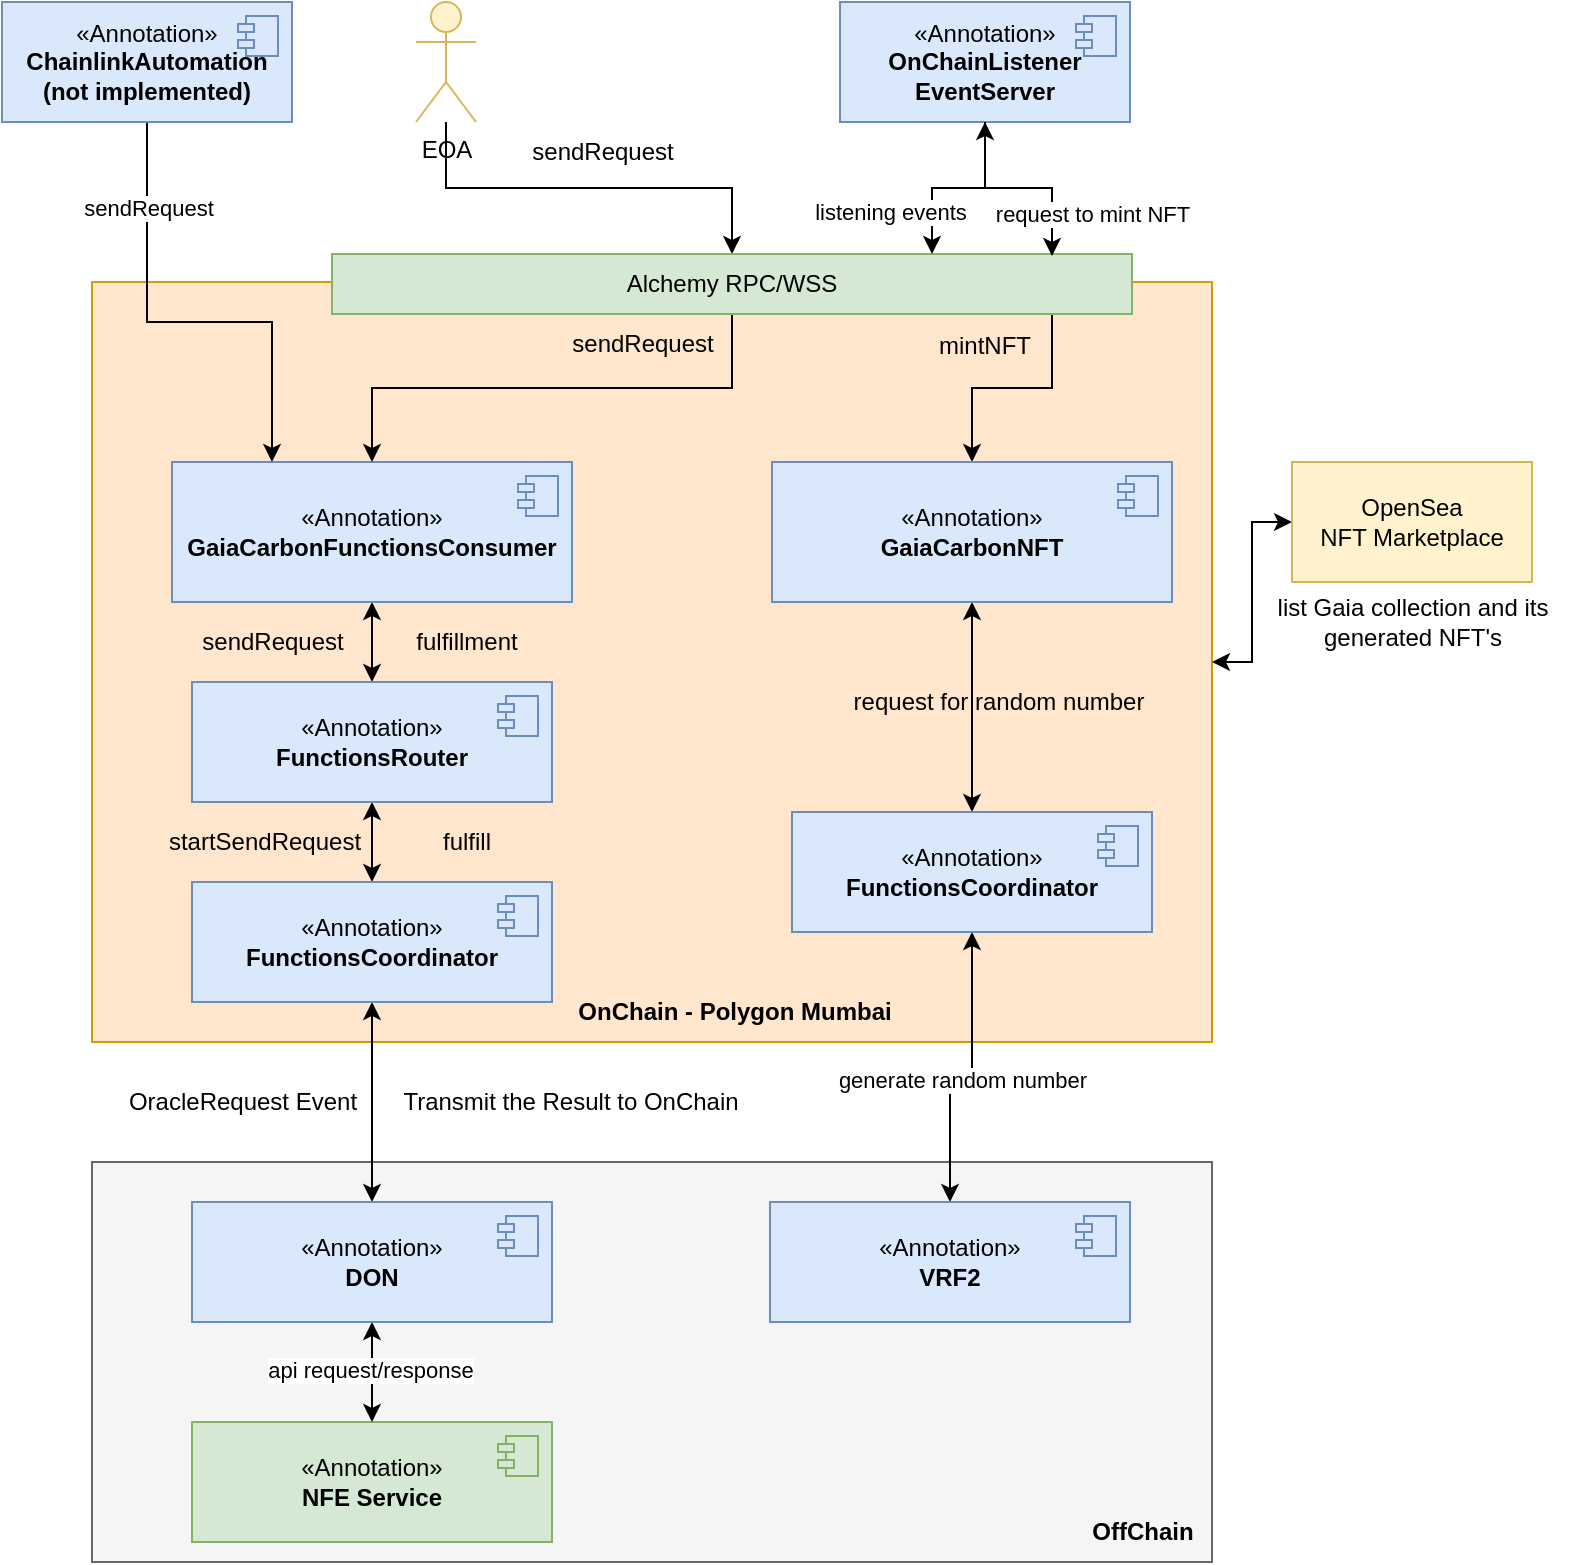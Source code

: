 <mxfile version="22.1.7" type="device">
  <diagram name="gaia arch" id="Yh2IRWk2mxZPqIJDULCW">
    <mxGraphModel dx="758" dy="487" grid="1" gridSize="10" guides="1" tooltips="1" connect="1" arrows="1" fold="1" page="1" pageScale="1" pageWidth="827" pageHeight="1169" math="0" shadow="0">
      <root>
        <mxCell id="0" />
        <mxCell id="1" parent="0" />
        <mxCell id="9U-HjYnyIBl49_HBHONE-33" value="" style="rounded=0;whiteSpace=wrap;html=1;fillColor=#f5f5f5;fontColor=#333333;strokeColor=#666666;" vertex="1" parent="1">
          <mxGeometry x="80" y="600" width="560" height="200" as="geometry" />
        </mxCell>
        <mxCell id="9U-HjYnyIBl49_HBHONE-20" value="" style="rounded=0;whiteSpace=wrap;html=1;fillColor=#ffe6cc;strokeColor=#d79b00;" vertex="1" parent="1">
          <mxGeometry x="80" y="160" width="560" height="380" as="geometry" />
        </mxCell>
        <mxCell id="9U-HjYnyIBl49_HBHONE-7" style="edgeStyle=orthogonalEdgeStyle;rounded=0;orthogonalLoop=1;jettySize=auto;html=1;entryX=0.5;entryY=0;entryDx=0;entryDy=0;startArrow=classic;startFill=1;" edge="1" parent="1" source="9U-HjYnyIBl49_HBHONE-3" target="9U-HjYnyIBl49_HBHONE-5">
          <mxGeometry relative="1" as="geometry" />
        </mxCell>
        <mxCell id="9U-HjYnyIBl49_HBHONE-3" value="«Annotation»&lt;br&gt;&lt;b&gt;GaiaCarbonFunctionsConsumer&lt;/b&gt;" style="html=1;dropTarget=0;whiteSpace=wrap;fillColor=#dae8fc;strokeColor=#6c8ebf;" vertex="1" parent="1">
          <mxGeometry x="120" y="250" width="200" height="70" as="geometry" />
        </mxCell>
        <mxCell id="9U-HjYnyIBl49_HBHONE-4" value="" style="shape=module;jettyWidth=8;jettyHeight=4;fillColor=#dae8fc;strokeColor=#6c8ebf;" vertex="1" parent="9U-HjYnyIBl49_HBHONE-3">
          <mxGeometry x="1" width="20" height="20" relative="1" as="geometry">
            <mxPoint x="-27" y="7" as="offset" />
          </mxGeometry>
        </mxCell>
        <mxCell id="9U-HjYnyIBl49_HBHONE-10" style="edgeStyle=orthogonalEdgeStyle;rounded=0;orthogonalLoop=1;jettySize=auto;html=1;entryX=0.5;entryY=0;entryDx=0;entryDy=0;startArrow=classic;startFill=1;" edge="1" parent="1" source="9U-HjYnyIBl49_HBHONE-5" target="9U-HjYnyIBl49_HBHONE-8">
          <mxGeometry relative="1" as="geometry" />
        </mxCell>
        <mxCell id="9U-HjYnyIBl49_HBHONE-5" value="«Annotation»&lt;br&gt;&lt;b&gt;FunctionsRouter&lt;/b&gt;" style="html=1;dropTarget=0;whiteSpace=wrap;fillColor=#dae8fc;strokeColor=#6c8ebf;" vertex="1" parent="1">
          <mxGeometry x="130" y="360" width="180" height="60" as="geometry" />
        </mxCell>
        <mxCell id="9U-HjYnyIBl49_HBHONE-6" value="" style="shape=module;jettyWidth=8;jettyHeight=4;fillColor=#dae8fc;strokeColor=#6c8ebf;" vertex="1" parent="9U-HjYnyIBl49_HBHONE-5">
          <mxGeometry x="1" width="20" height="20" relative="1" as="geometry">
            <mxPoint x="-27" y="7" as="offset" />
          </mxGeometry>
        </mxCell>
        <mxCell id="9U-HjYnyIBl49_HBHONE-39" style="edgeStyle=orthogonalEdgeStyle;rounded=0;orthogonalLoop=1;jettySize=auto;html=1;startArrow=classic;startFill=1;" edge="1" parent="1" source="9U-HjYnyIBl49_HBHONE-8" target="9U-HjYnyIBl49_HBHONE-35">
          <mxGeometry relative="1" as="geometry" />
        </mxCell>
        <mxCell id="9U-HjYnyIBl49_HBHONE-8" value="«Annotation»&lt;br&gt;&lt;b&gt;FunctionsCoordinator&lt;/b&gt;" style="html=1;dropTarget=0;whiteSpace=wrap;fillColor=#dae8fc;strokeColor=#6c8ebf;" vertex="1" parent="1">
          <mxGeometry x="130" y="460" width="180" height="60" as="geometry" />
        </mxCell>
        <mxCell id="9U-HjYnyIBl49_HBHONE-9" value="" style="shape=module;jettyWidth=8;jettyHeight=4;fillColor=#dae8fc;strokeColor=#6c8ebf;" vertex="1" parent="9U-HjYnyIBl49_HBHONE-8">
          <mxGeometry x="1" width="20" height="20" relative="1" as="geometry">
            <mxPoint x="-27" y="7" as="offset" />
          </mxGeometry>
        </mxCell>
        <mxCell id="9U-HjYnyIBl49_HBHONE-11" value="sendRequest" style="text;html=1;align=center;verticalAlign=middle;resizable=0;points=[];autosize=1;strokeColor=none;fillColor=none;" vertex="1" parent="1">
          <mxGeometry x="125" y="325" width="90" height="30" as="geometry" />
        </mxCell>
        <mxCell id="9U-HjYnyIBl49_HBHONE-12" value="fulfillment" style="text;html=1;align=center;verticalAlign=middle;resizable=0;points=[];autosize=1;strokeColor=none;fillColor=none;" vertex="1" parent="1">
          <mxGeometry x="232" y="325" width="70" height="30" as="geometry" />
        </mxCell>
        <mxCell id="9U-HjYnyIBl49_HBHONE-13" value="startSendRequest" style="text;html=1;align=center;verticalAlign=middle;resizable=0;points=[];autosize=1;strokeColor=none;fillColor=none;" vertex="1" parent="1">
          <mxGeometry x="106" y="425" width="120" height="30" as="geometry" />
        </mxCell>
        <mxCell id="9U-HjYnyIBl49_HBHONE-14" value="fulfill" style="text;html=1;align=center;verticalAlign=middle;resizable=0;points=[];autosize=1;strokeColor=none;fillColor=none;" vertex="1" parent="1">
          <mxGeometry x="242" y="425" width="50" height="30" as="geometry" />
        </mxCell>
        <mxCell id="9U-HjYnyIBl49_HBHONE-22" style="edgeStyle=orthogonalEdgeStyle;rounded=0;orthogonalLoop=1;jettySize=auto;html=1;" edge="1" parent="1" source="9U-HjYnyIBl49_HBHONE-15" target="9U-HjYnyIBl49_HBHONE-21">
          <mxGeometry relative="1" as="geometry" />
        </mxCell>
        <mxCell id="9U-HjYnyIBl49_HBHONE-15" value="EOA" style="shape=umlActor;verticalLabelPosition=bottom;verticalAlign=top;html=1;fillColor=#fff2cc;strokeColor=#d6b656;" vertex="1" parent="1">
          <mxGeometry x="242" y="20" width="30" height="60" as="geometry" />
        </mxCell>
        <mxCell id="9U-HjYnyIBl49_HBHONE-26" style="edgeStyle=orthogonalEdgeStyle;rounded=0;orthogonalLoop=1;jettySize=auto;html=1;entryX=0.25;entryY=0;entryDx=0;entryDy=0;" edge="1" parent="1" source="9U-HjYnyIBl49_HBHONE-18" target="9U-HjYnyIBl49_HBHONE-3">
          <mxGeometry relative="1" as="geometry">
            <Array as="points">
              <mxPoint x="108" y="180" />
              <mxPoint x="170" y="180" />
            </Array>
          </mxGeometry>
        </mxCell>
        <mxCell id="9U-HjYnyIBl49_HBHONE-29" value="sendRequest" style="edgeLabel;html=1;align=center;verticalAlign=middle;resizable=0;points=[];" vertex="1" connectable="0" parent="9U-HjYnyIBl49_HBHONE-26">
          <mxGeometry x="-0.63" relative="1" as="geometry">
            <mxPoint as="offset" />
          </mxGeometry>
        </mxCell>
        <mxCell id="9U-HjYnyIBl49_HBHONE-18" value="«Annotation»&lt;br&gt;&lt;b&gt;ChainlinkAutomation&lt;br&gt;(not implemented)&lt;br&gt;&lt;/b&gt;" style="html=1;dropTarget=0;whiteSpace=wrap;fillColor=#dae8fc;strokeColor=#6c8ebf;" vertex="1" parent="1">
          <mxGeometry x="35" y="20" width="145" height="60" as="geometry" />
        </mxCell>
        <mxCell id="9U-HjYnyIBl49_HBHONE-19" value="" style="shape=module;jettyWidth=8;jettyHeight=4;fillColor=#dae8fc;strokeColor=#6c8ebf;" vertex="1" parent="9U-HjYnyIBl49_HBHONE-18">
          <mxGeometry x="1" width="20" height="20" relative="1" as="geometry">
            <mxPoint x="-27" y="7" as="offset" />
          </mxGeometry>
        </mxCell>
        <mxCell id="9U-HjYnyIBl49_HBHONE-23" style="edgeStyle=orthogonalEdgeStyle;rounded=0;orthogonalLoop=1;jettySize=auto;html=1;entryX=0.5;entryY=0;entryDx=0;entryDy=0;" edge="1" parent="1" source="9U-HjYnyIBl49_HBHONE-21" target="9U-HjYnyIBl49_HBHONE-3">
          <mxGeometry relative="1" as="geometry" />
        </mxCell>
        <mxCell id="9U-HjYnyIBl49_HBHONE-53" style="edgeStyle=orthogonalEdgeStyle;rounded=0;orthogonalLoop=1;jettySize=auto;html=1;entryX=0.5;entryY=0;entryDx=0;entryDy=0;exitX=0.9;exitY=0.933;exitDx=0;exitDy=0;exitPerimeter=0;" edge="1" parent="1" source="9U-HjYnyIBl49_HBHONE-21" target="9U-HjYnyIBl49_HBHONE-51">
          <mxGeometry relative="1" as="geometry">
            <mxPoint x="560" y="180" as="sourcePoint" />
          </mxGeometry>
        </mxCell>
        <mxCell id="9U-HjYnyIBl49_HBHONE-21" value="Alchemy RPC/WSS" style="rounded=0;whiteSpace=wrap;html=1;fillColor=#d5e8d4;strokeColor=#82b366;" vertex="1" parent="1">
          <mxGeometry x="200" y="146" width="400" height="30" as="geometry" />
        </mxCell>
        <mxCell id="9U-HjYnyIBl49_HBHONE-24" value="sendRequest" style="text;html=1;align=center;verticalAlign=middle;resizable=0;points=[];autosize=1;strokeColor=none;fillColor=none;" vertex="1" parent="1">
          <mxGeometry x="310" y="176" width="90" height="30" as="geometry" />
        </mxCell>
        <mxCell id="9U-HjYnyIBl49_HBHONE-25" value="sendRequest" style="text;html=1;align=center;verticalAlign=middle;resizable=0;points=[];autosize=1;strokeColor=none;fillColor=none;" vertex="1" parent="1">
          <mxGeometry x="290" y="80" width="90" height="30" as="geometry" />
        </mxCell>
        <mxCell id="9U-HjYnyIBl49_HBHONE-30" value="«Annotation»&lt;br&gt;&lt;b&gt;NFE Service&lt;/b&gt;" style="html=1;dropTarget=0;whiteSpace=wrap;fillColor=#d5e8d4;strokeColor=#82b366;" vertex="1" parent="1">
          <mxGeometry x="130" y="730" width="180" height="60" as="geometry" />
        </mxCell>
        <mxCell id="9U-HjYnyIBl49_HBHONE-31" value="" style="shape=module;jettyWidth=8;jettyHeight=4;fillColor=#d5e8d4;strokeColor=#82b366;" vertex="1" parent="9U-HjYnyIBl49_HBHONE-30">
          <mxGeometry x="1" width="20" height="20" relative="1" as="geometry">
            <mxPoint x="-27" y="7" as="offset" />
          </mxGeometry>
        </mxCell>
        <mxCell id="9U-HjYnyIBl49_HBHONE-32" value="&lt;b&gt;OnChain - Polygon Mumbai&lt;/b&gt;" style="text;html=1;align=center;verticalAlign=middle;resizable=0;points=[];autosize=1;strokeColor=none;fillColor=none;" vertex="1" parent="1">
          <mxGeometry x="311" y="510" width="180" height="30" as="geometry" />
        </mxCell>
        <mxCell id="9U-HjYnyIBl49_HBHONE-34" value="&lt;b&gt;OffChain&lt;/b&gt;" style="text;html=1;align=center;verticalAlign=middle;resizable=0;points=[];autosize=1;strokeColor=none;fillColor=none;" vertex="1" parent="1">
          <mxGeometry x="570" y="770" width="70" height="30" as="geometry" />
        </mxCell>
        <mxCell id="9U-HjYnyIBl49_HBHONE-37" style="edgeStyle=orthogonalEdgeStyle;rounded=0;orthogonalLoop=1;jettySize=auto;html=1;startArrow=classic;startFill=1;" edge="1" parent="1" source="9U-HjYnyIBl49_HBHONE-35" target="9U-HjYnyIBl49_HBHONE-30">
          <mxGeometry relative="1" as="geometry" />
        </mxCell>
        <mxCell id="9U-HjYnyIBl49_HBHONE-38" value="api request/response" style="edgeLabel;html=1;align=center;verticalAlign=middle;resizable=0;points=[];" vertex="1" connectable="0" parent="9U-HjYnyIBl49_HBHONE-37">
          <mxGeometry x="-0.04" y="-1" relative="1" as="geometry">
            <mxPoint as="offset" />
          </mxGeometry>
        </mxCell>
        <mxCell id="9U-HjYnyIBl49_HBHONE-35" value="«Annotation»&lt;br&gt;&lt;b&gt;DON&lt;/b&gt;" style="html=1;dropTarget=0;whiteSpace=wrap;fillColor=#dae8fc;strokeColor=#6c8ebf;" vertex="1" parent="1">
          <mxGeometry x="130" y="620" width="180" height="60" as="geometry" />
        </mxCell>
        <mxCell id="9U-HjYnyIBl49_HBHONE-36" value="" style="shape=module;jettyWidth=8;jettyHeight=4;fillColor=#dae8fc;strokeColor=#6c8ebf;" vertex="1" parent="9U-HjYnyIBl49_HBHONE-35">
          <mxGeometry x="1" width="20" height="20" relative="1" as="geometry">
            <mxPoint x="-27" y="7" as="offset" />
          </mxGeometry>
        </mxCell>
        <mxCell id="9U-HjYnyIBl49_HBHONE-40" value="OracleRequest Event" style="text;html=1;align=center;verticalAlign=middle;resizable=0;points=[];autosize=1;strokeColor=none;fillColor=none;" vertex="1" parent="1">
          <mxGeometry x="85" y="555" width="140" height="30" as="geometry" />
        </mxCell>
        <mxCell id="9U-HjYnyIBl49_HBHONE-41" value="Transmit the Result to OnChain" style="text;html=1;align=center;verticalAlign=middle;resizable=0;points=[];autosize=1;strokeColor=none;fillColor=none;" vertex="1" parent="1">
          <mxGeometry x="224" y="555" width="190" height="30" as="geometry" />
        </mxCell>
        <mxCell id="9U-HjYnyIBl49_HBHONE-44" style="edgeStyle=orthogonalEdgeStyle;rounded=0;orthogonalLoop=1;jettySize=auto;html=1;entryX=0.75;entryY=0;entryDx=0;entryDy=0;startArrow=classic;startFill=1;" edge="1" parent="1" source="9U-HjYnyIBl49_HBHONE-42" target="9U-HjYnyIBl49_HBHONE-21">
          <mxGeometry relative="1" as="geometry" />
        </mxCell>
        <mxCell id="9U-HjYnyIBl49_HBHONE-45" value="listening events" style="edgeLabel;html=1;align=center;verticalAlign=middle;resizable=0;points=[];" vertex="1" connectable="0" parent="9U-HjYnyIBl49_HBHONE-44">
          <mxGeometry x="0.081" y="-1" relative="1" as="geometry">
            <mxPoint x="-31" y="13" as="offset" />
          </mxGeometry>
        </mxCell>
        <mxCell id="9U-HjYnyIBl49_HBHONE-42" value="«Annotation»&lt;br&gt;&lt;b&gt;OnChainListener&lt;br&gt;EventServer&lt;/b&gt;" style="html=1;dropTarget=0;whiteSpace=wrap;fillColor=#dae8fc;strokeColor=#6c8ebf;" vertex="1" parent="1">
          <mxGeometry x="454" y="20" width="145" height="60" as="geometry" />
        </mxCell>
        <mxCell id="9U-HjYnyIBl49_HBHONE-43" value="" style="shape=module;jettyWidth=8;jettyHeight=4;fillColor=#dae8fc;strokeColor=#6c8ebf;" vertex="1" parent="9U-HjYnyIBl49_HBHONE-42">
          <mxGeometry x="1" width="20" height="20" relative="1" as="geometry">
            <mxPoint x="-27" y="7" as="offset" />
          </mxGeometry>
        </mxCell>
        <mxCell id="9U-HjYnyIBl49_HBHONE-49" style="edgeStyle=orthogonalEdgeStyle;rounded=0;orthogonalLoop=1;jettySize=auto;html=1;entryX=0.9;entryY=0.033;entryDx=0;entryDy=0;entryPerimeter=0;" edge="1" parent="1" source="9U-HjYnyIBl49_HBHONE-42" target="9U-HjYnyIBl49_HBHONE-21">
          <mxGeometry relative="1" as="geometry" />
        </mxCell>
        <mxCell id="9U-HjYnyIBl49_HBHONE-50" value="request to mint NFT" style="edgeLabel;html=1;align=center;verticalAlign=middle;resizable=0;points=[];" vertex="1" connectable="0" parent="9U-HjYnyIBl49_HBHONE-49">
          <mxGeometry x="0.483" y="2" relative="1" as="geometry">
            <mxPoint x="18" y="5" as="offset" />
          </mxGeometry>
        </mxCell>
        <mxCell id="9U-HjYnyIBl49_HBHONE-58" style="edgeStyle=orthogonalEdgeStyle;rounded=0;orthogonalLoop=1;jettySize=auto;html=1;startArrow=classic;startFill=1;" edge="1" parent="1" source="9U-HjYnyIBl49_HBHONE-51" target="9U-HjYnyIBl49_HBHONE-56">
          <mxGeometry relative="1" as="geometry" />
        </mxCell>
        <mxCell id="9U-HjYnyIBl49_HBHONE-51" value="«Annotation»&lt;br&gt;&lt;b&gt;GaiaCarbonNFT&lt;/b&gt;" style="html=1;dropTarget=0;whiteSpace=wrap;fillColor=#dae8fc;strokeColor=#6c8ebf;" vertex="1" parent="1">
          <mxGeometry x="420" y="250" width="200" height="70" as="geometry" />
        </mxCell>
        <mxCell id="9U-HjYnyIBl49_HBHONE-52" value="" style="shape=module;jettyWidth=8;jettyHeight=4;fillColor=#dae8fc;strokeColor=#6c8ebf;" vertex="1" parent="9U-HjYnyIBl49_HBHONE-51">
          <mxGeometry x="1" width="20" height="20" relative="1" as="geometry">
            <mxPoint x="-27" y="7" as="offset" />
          </mxGeometry>
        </mxCell>
        <mxCell id="9U-HjYnyIBl49_HBHONE-55" value="mintNFT" style="text;html=1;align=center;verticalAlign=middle;resizable=0;points=[];autosize=1;strokeColor=none;fillColor=none;" vertex="1" parent="1">
          <mxGeometry x="491" y="177" width="70" height="30" as="geometry" />
        </mxCell>
        <mxCell id="9U-HjYnyIBl49_HBHONE-62" style="edgeStyle=orthogonalEdgeStyle;rounded=0;orthogonalLoop=1;jettySize=auto;html=1;startArrow=classic;startFill=1;" edge="1" parent="1" source="9U-HjYnyIBl49_HBHONE-56" target="9U-HjYnyIBl49_HBHONE-60">
          <mxGeometry relative="1" as="geometry">
            <Array as="points">
              <mxPoint x="520" y="560" />
              <mxPoint x="509" y="560" />
            </Array>
          </mxGeometry>
        </mxCell>
        <mxCell id="9U-HjYnyIBl49_HBHONE-63" value="generate random number" style="edgeLabel;html=1;align=center;verticalAlign=middle;resizable=0;points=[];" vertex="1" connectable="0" parent="9U-HjYnyIBl49_HBHONE-62">
          <mxGeometry x="0.096" y="-1" relative="1" as="geometry">
            <mxPoint as="offset" />
          </mxGeometry>
        </mxCell>
        <mxCell id="9U-HjYnyIBl49_HBHONE-56" value="«Annotation»&lt;br&gt;&lt;b&gt;FunctionsCoordinator&lt;/b&gt;" style="html=1;dropTarget=0;whiteSpace=wrap;fillColor=#dae8fc;strokeColor=#6c8ebf;" vertex="1" parent="1">
          <mxGeometry x="430" y="425" width="180" height="60" as="geometry" />
        </mxCell>
        <mxCell id="9U-HjYnyIBl49_HBHONE-57" value="" style="shape=module;jettyWidth=8;jettyHeight=4;fillColor=#dae8fc;strokeColor=#6c8ebf;" vertex="1" parent="9U-HjYnyIBl49_HBHONE-56">
          <mxGeometry x="1" width="20" height="20" relative="1" as="geometry">
            <mxPoint x="-27" y="7" as="offset" />
          </mxGeometry>
        </mxCell>
        <mxCell id="9U-HjYnyIBl49_HBHONE-59" value="request for random number" style="text;html=1;align=center;verticalAlign=middle;resizable=0;points=[];autosize=1;strokeColor=none;fillColor=none;" vertex="1" parent="1">
          <mxGeometry x="448" y="355" width="170" height="30" as="geometry" />
        </mxCell>
        <mxCell id="9U-HjYnyIBl49_HBHONE-60" value="«Annotation»&lt;br&gt;&lt;b&gt;VRF2&lt;/b&gt;" style="html=1;dropTarget=0;whiteSpace=wrap;fillColor=#dae8fc;strokeColor=#6c8ebf;" vertex="1" parent="1">
          <mxGeometry x="419" y="620" width="180" height="60" as="geometry" />
        </mxCell>
        <mxCell id="9U-HjYnyIBl49_HBHONE-61" value="" style="shape=module;jettyWidth=8;jettyHeight=4;fillColor=#dae8fc;strokeColor=#6c8ebf;" vertex="1" parent="9U-HjYnyIBl49_HBHONE-60">
          <mxGeometry x="1" width="20" height="20" relative="1" as="geometry">
            <mxPoint x="-27" y="7" as="offset" />
          </mxGeometry>
        </mxCell>
        <mxCell id="9U-HjYnyIBl49_HBHONE-65" style="edgeStyle=orthogonalEdgeStyle;rounded=0;orthogonalLoop=1;jettySize=auto;html=1;entryX=1;entryY=0.5;entryDx=0;entryDy=0;startArrow=classic;startFill=1;" edge="1" parent="1" source="9U-HjYnyIBl49_HBHONE-64" target="9U-HjYnyIBl49_HBHONE-20">
          <mxGeometry relative="1" as="geometry" />
        </mxCell>
        <mxCell id="9U-HjYnyIBl49_HBHONE-64" value="OpenSea&lt;br&gt;NFT Marketplace" style="rounded=0;whiteSpace=wrap;html=1;fillColor=#fff2cc;strokeColor=#d6b656;" vertex="1" parent="1">
          <mxGeometry x="680" y="250" width="120" height="60" as="geometry" />
        </mxCell>
        <mxCell id="9U-HjYnyIBl49_HBHONE-66" value="list Gaia collection and its &lt;br&gt;generated NFT&#39;s" style="text;html=1;align=center;verticalAlign=middle;resizable=0;points=[];autosize=1;strokeColor=none;fillColor=none;" vertex="1" parent="1">
          <mxGeometry x="660" y="310" width="160" height="40" as="geometry" />
        </mxCell>
      </root>
    </mxGraphModel>
  </diagram>
</mxfile>
